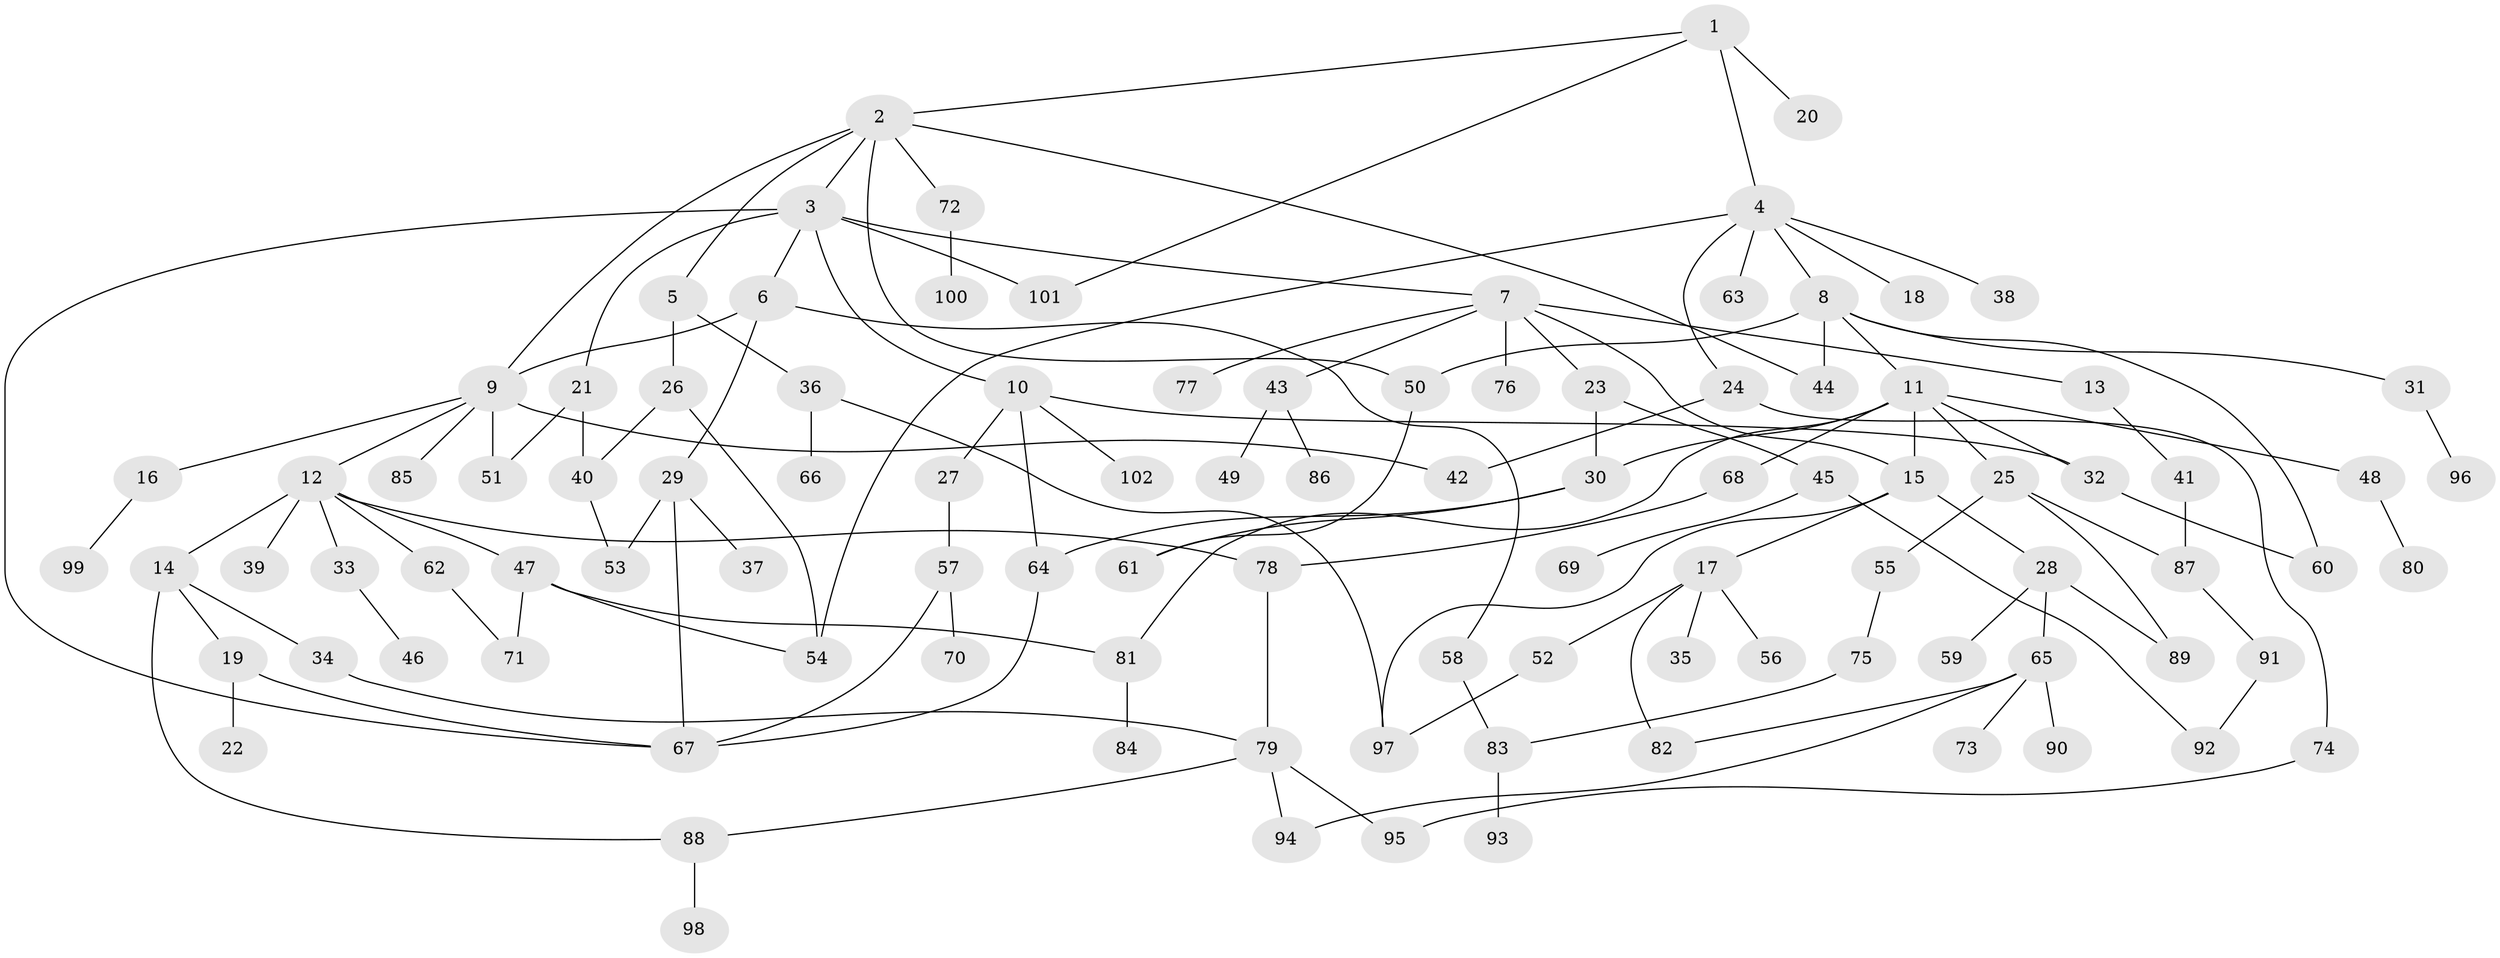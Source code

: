 // Generated by graph-tools (version 1.1) at 2025/49/03/09/25 03:49:15]
// undirected, 102 vertices, 135 edges
graph export_dot {
graph [start="1"]
  node [color=gray90,style=filled];
  1;
  2;
  3;
  4;
  5;
  6;
  7;
  8;
  9;
  10;
  11;
  12;
  13;
  14;
  15;
  16;
  17;
  18;
  19;
  20;
  21;
  22;
  23;
  24;
  25;
  26;
  27;
  28;
  29;
  30;
  31;
  32;
  33;
  34;
  35;
  36;
  37;
  38;
  39;
  40;
  41;
  42;
  43;
  44;
  45;
  46;
  47;
  48;
  49;
  50;
  51;
  52;
  53;
  54;
  55;
  56;
  57;
  58;
  59;
  60;
  61;
  62;
  63;
  64;
  65;
  66;
  67;
  68;
  69;
  70;
  71;
  72;
  73;
  74;
  75;
  76;
  77;
  78;
  79;
  80;
  81;
  82;
  83;
  84;
  85;
  86;
  87;
  88;
  89;
  90;
  91;
  92;
  93;
  94;
  95;
  96;
  97;
  98;
  99;
  100;
  101;
  102;
  1 -- 2;
  1 -- 4;
  1 -- 20;
  1 -- 101;
  2 -- 3;
  2 -- 5;
  2 -- 44;
  2 -- 72;
  2 -- 9;
  2 -- 50;
  3 -- 6;
  3 -- 7;
  3 -- 10;
  3 -- 21;
  3 -- 101;
  3 -- 67;
  4 -- 8;
  4 -- 18;
  4 -- 24;
  4 -- 38;
  4 -- 63;
  4 -- 54;
  5 -- 26;
  5 -- 36;
  6 -- 9;
  6 -- 29;
  6 -- 58;
  7 -- 13;
  7 -- 23;
  7 -- 43;
  7 -- 76;
  7 -- 77;
  7 -- 15;
  8 -- 11;
  8 -- 31;
  8 -- 50;
  8 -- 44;
  8 -- 60;
  9 -- 12;
  9 -- 16;
  9 -- 51;
  9 -- 85;
  9 -- 42;
  10 -- 27;
  10 -- 32;
  10 -- 102;
  10 -- 64;
  11 -- 15;
  11 -- 25;
  11 -- 30;
  11 -- 48;
  11 -- 68;
  11 -- 81;
  11 -- 32;
  12 -- 14;
  12 -- 33;
  12 -- 39;
  12 -- 47;
  12 -- 62;
  12 -- 78;
  13 -- 41;
  14 -- 19;
  14 -- 34;
  14 -- 88;
  15 -- 17;
  15 -- 28;
  15 -- 97;
  16 -- 99;
  17 -- 35;
  17 -- 52;
  17 -- 56;
  17 -- 82;
  19 -- 22;
  19 -- 67;
  21 -- 40;
  21 -- 51;
  23 -- 45;
  23 -- 30;
  24 -- 42;
  24 -- 74;
  25 -- 55;
  25 -- 87;
  25 -- 89;
  26 -- 54;
  26 -- 40;
  27 -- 57;
  28 -- 59;
  28 -- 65;
  28 -- 89;
  29 -- 37;
  29 -- 53;
  29 -- 67;
  30 -- 61;
  30 -- 64;
  31 -- 96;
  32 -- 60;
  33 -- 46;
  34 -- 79;
  36 -- 66;
  36 -- 97;
  40 -- 53;
  41 -- 87;
  43 -- 49;
  43 -- 86;
  45 -- 69;
  45 -- 92;
  47 -- 71;
  47 -- 81;
  47 -- 54;
  48 -- 80;
  50 -- 61;
  52 -- 97;
  55 -- 75;
  57 -- 70;
  57 -- 67;
  58 -- 83;
  62 -- 71;
  64 -- 67;
  65 -- 73;
  65 -- 82;
  65 -- 90;
  65 -- 94;
  68 -- 78;
  72 -- 100;
  74 -- 95;
  75 -- 83;
  78 -- 79;
  79 -- 94;
  79 -- 88;
  79 -- 95;
  81 -- 84;
  83 -- 93;
  87 -- 91;
  88 -- 98;
  91 -- 92;
}
